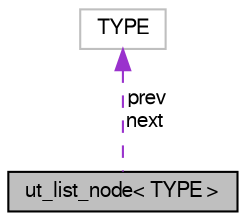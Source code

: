 digraph "ut_list_node&lt; TYPE &gt;"
{
  bgcolor="transparent";
  edge [fontname="FreeSans",fontsize="10",labelfontname="FreeSans",labelfontsize="10"];
  node [fontname="FreeSans",fontsize="10",shape=record];
  Node1 [label="ut_list_node\< TYPE \>",height=0.2,width=0.4,color="black", fillcolor="grey75", style="filled" fontcolor="black"];
  Node2 -> Node1 [dir="back",color="darkorchid3",fontsize="10",style="dashed",label=" prev\nnext" ,fontname="FreeSans"];
  Node2 [label="TYPE",height=0.2,width=0.4,color="grey75"];
}
